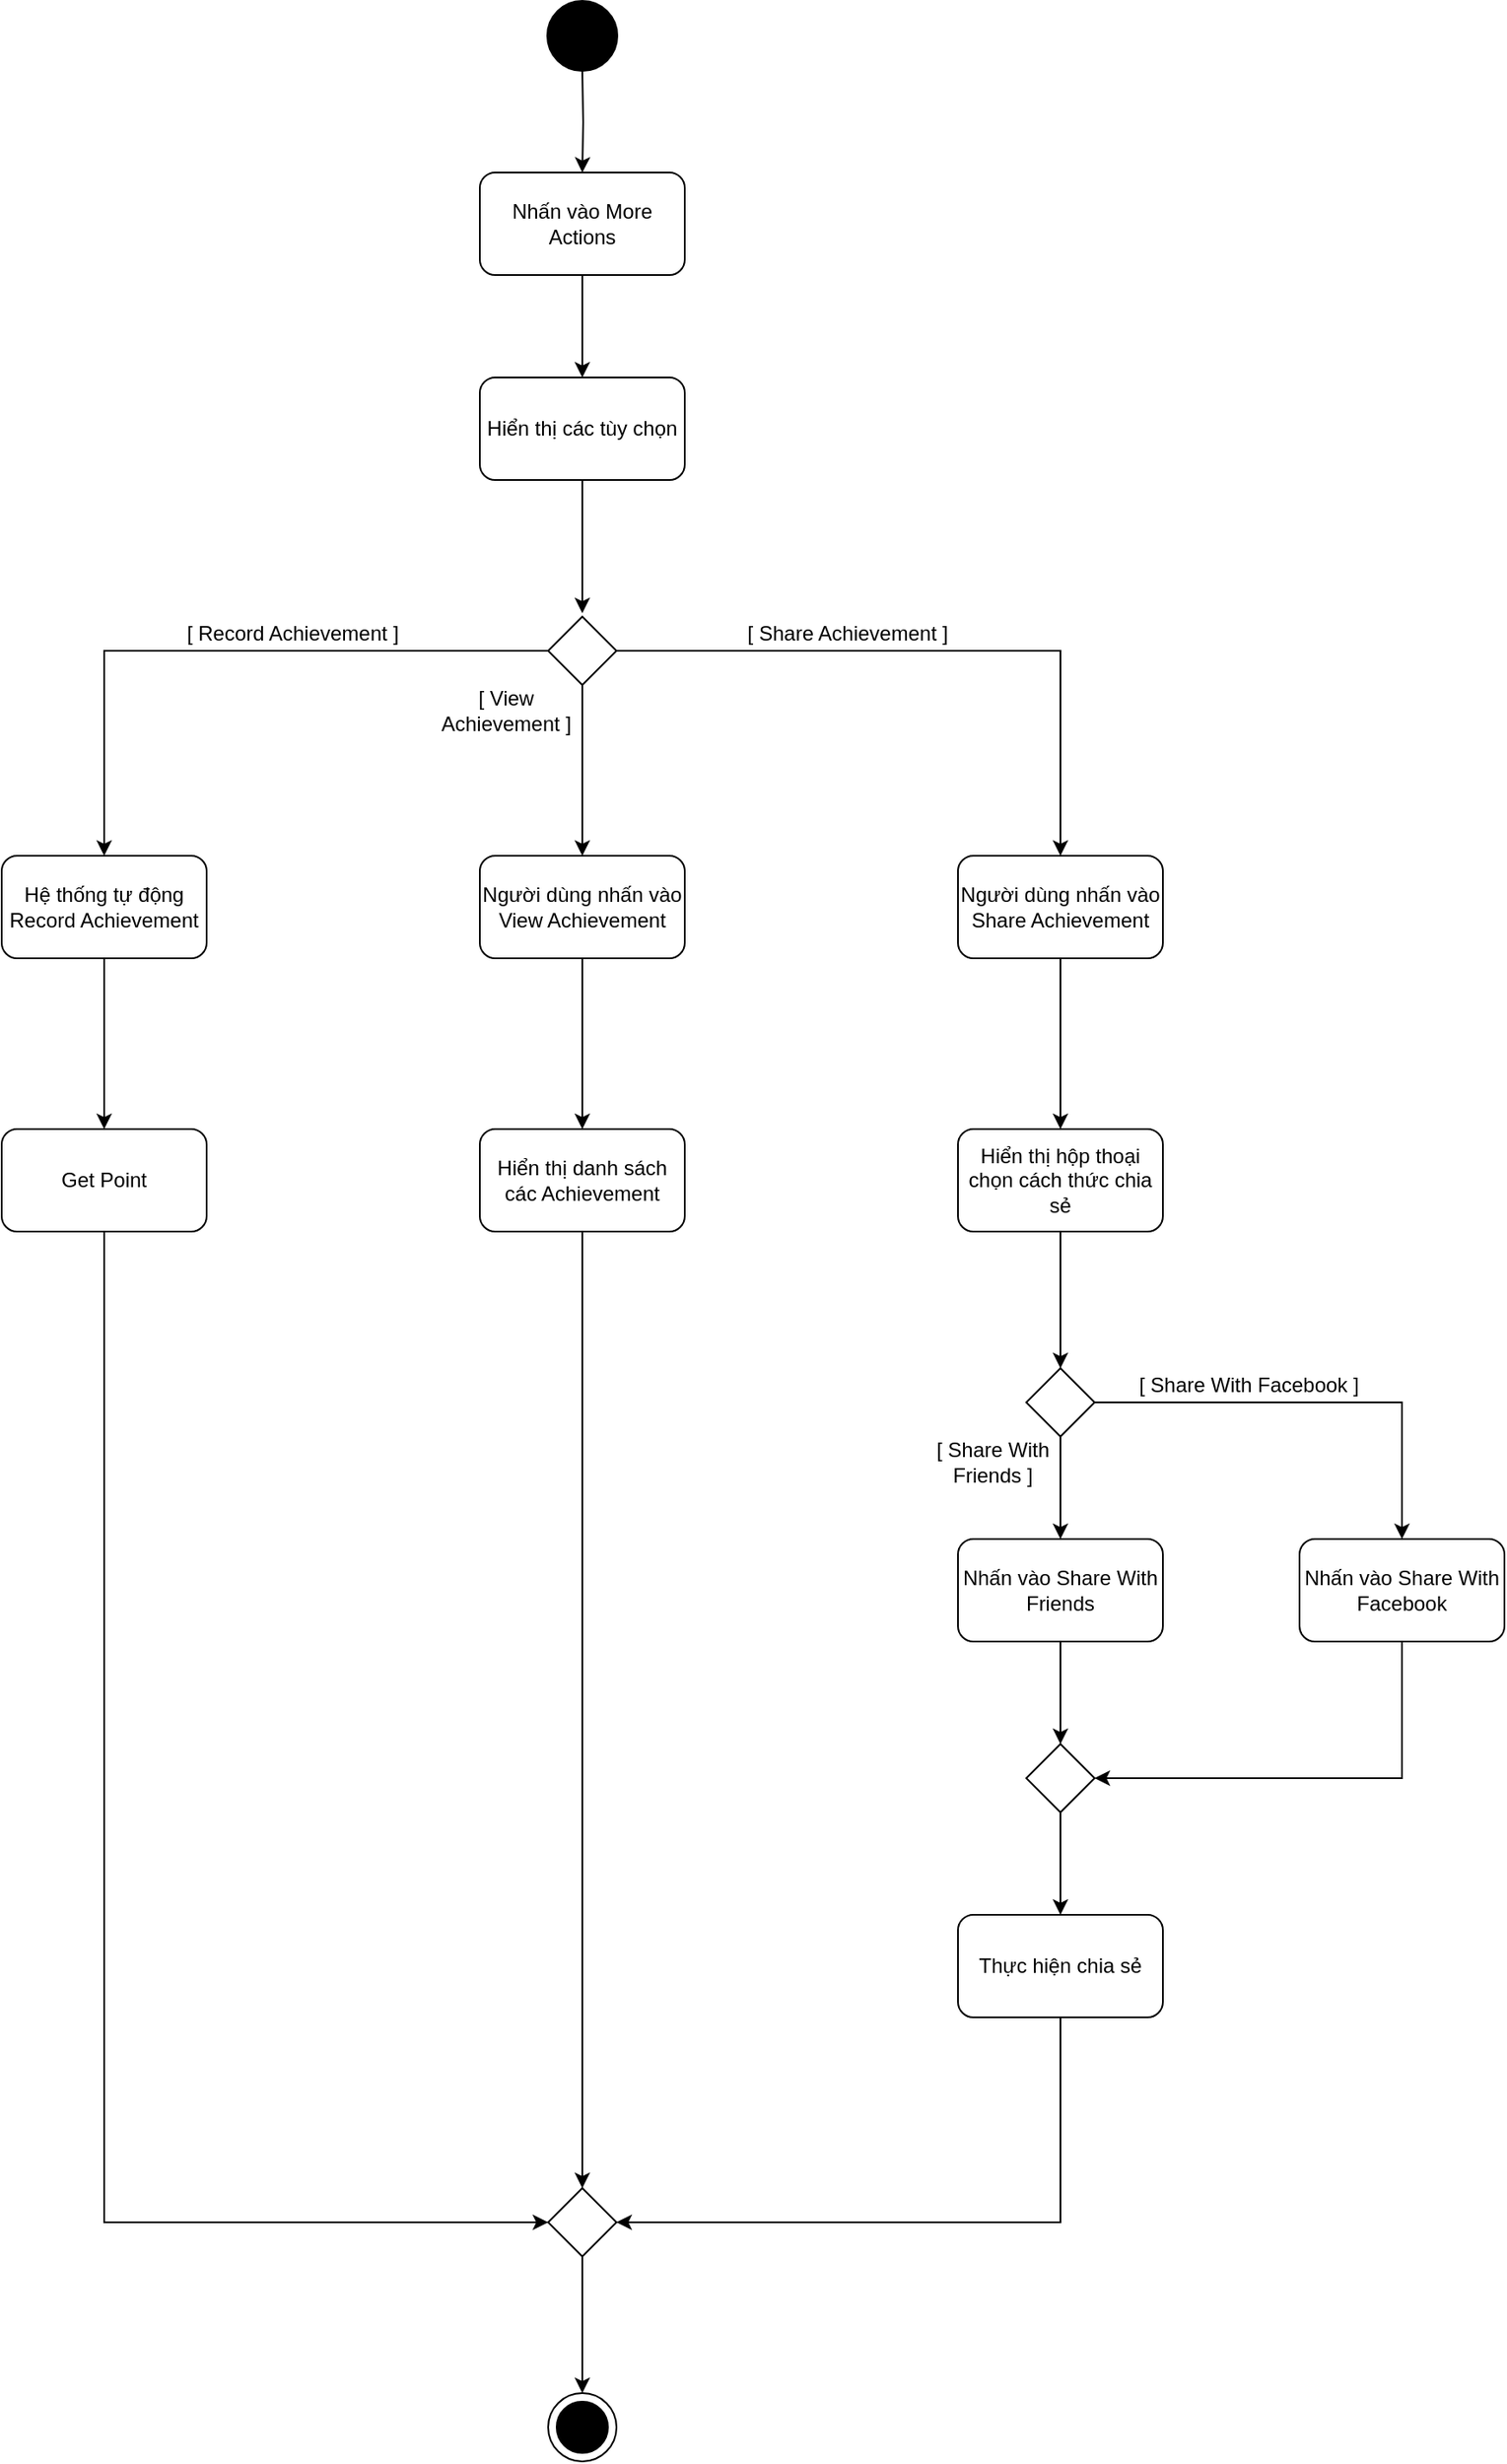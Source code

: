 <mxfile version="13.6.5">
    <diagram name="Page-1" id="52a04d89-c75d-2922-d76d-85b35f80e030">
        <mxGraphModel dx="990" dy="585" grid="1" gridSize="10" guides="1" tooltips="1" connect="1" arrows="1" fold="1" page="1" pageScale="1" pageWidth="1100" pageHeight="850" background="#ffffff" math="0" shadow="0">
            <root>
                <mxCell id="0"/>
                <mxCell id="1" parent="0"/>
                <mxCell id="6" value="" style="shape=ellipse;html=1;fillColor=#000000;strokeWidth=2;verticalLabelPosition=bottom;verticalAlignment=top;perimeter=ellipsePerimeter;" parent="1" vertex="1">
                    <mxGeometry x="480" y="40" width="40" height="40" as="geometry"/>
                </mxCell>
                <mxCell id="31" style="edgeStyle=orthogonalEdgeStyle;rounded=0;orthogonalLoop=1;jettySize=auto;html=1;entryX=0;entryY=0.5;entryDx=0;entryDy=0;" parent="1" source="7" edge="1">
                    <mxGeometry relative="1" as="geometry">
                        <mxPoint x="500" y="398" as="targetPoint"/>
                    </mxGeometry>
                </mxCell>
                <mxCell id="7" value="Hiển thị các tùy chọn" style="rounded=1;whiteSpace=wrap;html=1;" parent="1" vertex="1">
                    <mxGeometry x="440" y="260" width="120" height="60" as="geometry"/>
                </mxCell>
                <mxCell id="143" style="edgeStyle=orthogonalEdgeStyle;rounded=0;orthogonalLoop=1;jettySize=auto;html=1;entryX=0.5;entryY=0;entryDx=0;entryDy=0;" parent="1" source="32" target="142" edge="1">
                    <mxGeometry relative="1" as="geometry"/>
                </mxCell>
                <mxCell id="32" value="&lt;span&gt;Người dùng nhấn vào View Achievement&lt;/span&gt;" style="rounded=1;whiteSpace=wrap;html=1;" parent="1" vertex="1">
                    <mxGeometry x="440" y="540" width="120" height="60" as="geometry"/>
                </mxCell>
                <mxCell id="145" style="edgeStyle=orthogonalEdgeStyle;rounded=0;orthogonalLoop=1;jettySize=auto;html=1;" parent="1" source="33" target="43" edge="1">
                    <mxGeometry relative="1" as="geometry"/>
                </mxCell>
                <mxCell id="33" value="Hệ thống tự động Record Achievement" style="rounded=1;whiteSpace=wrap;html=1;" parent="1" vertex="1">
                    <mxGeometry x="160" y="540" width="120" height="60" as="geometry"/>
                </mxCell>
                <mxCell id="131" style="edgeStyle=orthogonalEdgeStyle;rounded=0;orthogonalLoop=1;jettySize=auto;html=1;entryX=0.5;entryY=0;entryDx=0;entryDy=0;" parent="1" source="37" target="129" edge="1">
                    <mxGeometry relative="1" as="geometry"/>
                </mxCell>
                <mxCell id="133" style="edgeStyle=orthogonalEdgeStyle;rounded=0;orthogonalLoop=1;jettySize=auto;html=1;" parent="1" source="37" target="132" edge="1">
                    <mxGeometry relative="1" as="geometry"/>
                </mxCell>
                <mxCell id="37" value="" style="shape=rhombus;html=1;verticalLabelPosition=bottom;verticalAlignment=top;" parent="1" vertex="1">
                    <mxGeometry x="760" y="840" width="40" height="40" as="geometry"/>
                </mxCell>
                <mxCell id="148" style="edgeStyle=orthogonalEdgeStyle;rounded=0;orthogonalLoop=1;jettySize=auto;html=1;entryX=0;entryY=0.5;entryDx=0;entryDy=0;" parent="1" source="43" target="140" edge="1">
                    <mxGeometry relative="1" as="geometry">
                        <Array as="points">
                            <mxPoint x="220" y="1340"/>
                        </Array>
                    </mxGeometry>
                </mxCell>
                <mxCell id="43" value="Get Point" style="rounded=1;whiteSpace=wrap;html=1;" parent="1" vertex="1">
                    <mxGeometry x="160" y="700" width="120" height="60" as="geometry"/>
                </mxCell>
                <mxCell id="103" value="" style="shape=mxgraph.sysml.actFinal;html=1;verticalLabelPosition=bottom;labelBackgroundColor=#ffffff;verticalAlign=top;" parent="1" vertex="1">
                    <mxGeometry x="480" y="1440" width="40" height="40" as="geometry"/>
                </mxCell>
                <mxCell id="112" style="edgeStyle=orthogonalEdgeStyle;rounded=0;orthogonalLoop=1;jettySize=auto;html=1;entryX=0.5;entryY=0;entryDx=0;entryDy=0;" parent="1" source="107" target="7" edge="1">
                    <mxGeometry relative="1" as="geometry"/>
                </mxCell>
                <mxCell id="107" value="Nhấn vào More Actions" style="rounded=1;whiteSpace=wrap;html=1;" parent="1" vertex="1">
                    <mxGeometry x="440" y="140" width="120" height="60" as="geometry"/>
                </mxCell>
                <mxCell id="111" style="edgeStyle=orthogonalEdgeStyle;rounded=0;orthogonalLoop=1;jettySize=auto;html=1;" parent="1" target="107" edge="1">
                    <mxGeometry relative="1" as="geometry">
                        <mxPoint x="500" y="80" as="sourcePoint"/>
                    </mxGeometry>
                </mxCell>
                <mxCell id="126" style="edgeStyle=orthogonalEdgeStyle;rounded=0;orthogonalLoop=1;jettySize=auto;html=1;" parent="1" source="113" target="124" edge="1">
                    <mxGeometry relative="1" as="geometry"/>
                </mxCell>
                <mxCell id="113" value="Người dùng nhấn vào Share Achievement" style="rounded=1;whiteSpace=wrap;html=1;" parent="1" vertex="1">
                    <mxGeometry x="720" y="540" width="120" height="60" as="geometry"/>
                </mxCell>
                <mxCell id="121" style="edgeStyle=orthogonalEdgeStyle;rounded=0;orthogonalLoop=1;jettySize=auto;html=1;" parent="1" source="120" target="33" edge="1">
                    <mxGeometry relative="1" as="geometry"/>
                </mxCell>
                <mxCell id="122" style="edgeStyle=orthogonalEdgeStyle;rounded=0;orthogonalLoop=1;jettySize=auto;html=1;entryX=0.5;entryY=0;entryDx=0;entryDy=0;" parent="1" source="120" target="32" edge="1">
                    <mxGeometry relative="1" as="geometry"/>
                </mxCell>
                <mxCell id="123" style="edgeStyle=orthogonalEdgeStyle;rounded=0;orthogonalLoop=1;jettySize=auto;html=1;entryX=0.5;entryY=0;entryDx=0;entryDy=0;" parent="1" source="120" target="113" edge="1">
                    <mxGeometry relative="1" as="geometry"/>
                </mxCell>
                <mxCell id="120" value="" style="shape=rhombus;html=1;verticalLabelPosition=bottom;verticalAlignment=top;" parent="1" vertex="1">
                    <mxGeometry x="480" y="400" width="40" height="40" as="geometry"/>
                </mxCell>
                <mxCell id="128" style="edgeStyle=orthogonalEdgeStyle;rounded=0;orthogonalLoop=1;jettySize=auto;html=1;entryX=0.5;entryY=0;entryDx=0;entryDy=0;" parent="1" source="124" target="37" edge="1">
                    <mxGeometry relative="1" as="geometry"/>
                </mxCell>
                <mxCell id="124" value="Hiển thị hộp thoại chọn cách thức chia sẻ" style="rounded=1;whiteSpace=wrap;html=1;" parent="1" vertex="1">
                    <mxGeometry x="720" y="700" width="120" height="60" as="geometry"/>
                </mxCell>
                <mxCell id="136" style="edgeStyle=orthogonalEdgeStyle;rounded=0;orthogonalLoop=1;jettySize=auto;html=1;entryX=0.5;entryY=0;entryDx=0;entryDy=0;" parent="1" source="129" target="135" edge="1">
                    <mxGeometry relative="1" as="geometry"/>
                </mxCell>
                <mxCell id="129" value="Nhấn vào Share With Friends" style="rounded=1;whiteSpace=wrap;html=1;" parent="1" vertex="1">
                    <mxGeometry x="720" y="940" width="120" height="60" as="geometry"/>
                </mxCell>
                <mxCell id="139" style="edgeStyle=orthogonalEdgeStyle;rounded=0;orthogonalLoop=1;jettySize=auto;html=1;entryX=1;entryY=0.5;entryDx=0;entryDy=0;" parent="1" source="132" target="135" edge="1">
                    <mxGeometry relative="1" as="geometry">
                        <Array as="points">
                            <mxPoint x="980" y="1080"/>
                        </Array>
                    </mxGeometry>
                </mxCell>
                <mxCell id="132" value="Nhấn vào Share With Facebook" style="rounded=1;whiteSpace=wrap;html=1;" parent="1" vertex="1">
                    <mxGeometry x="920" y="940" width="120" height="60" as="geometry"/>
                </mxCell>
                <mxCell id="146" style="edgeStyle=orthogonalEdgeStyle;rounded=0;orthogonalLoop=1;jettySize=auto;html=1;entryX=1;entryY=0.5;entryDx=0;entryDy=0;" parent="1" source="134" target="140" edge="1">
                    <mxGeometry relative="1" as="geometry">
                        <Array as="points">
                            <mxPoint x="780" y="1340"/>
                        </Array>
                    </mxGeometry>
                </mxCell>
                <mxCell id="134" value="Thực hiện chia sẻ" style="rounded=1;whiteSpace=wrap;html=1;" parent="1" vertex="1">
                    <mxGeometry x="720" y="1160" width="120" height="60" as="geometry"/>
                </mxCell>
                <mxCell id="138" style="edgeStyle=orthogonalEdgeStyle;rounded=0;orthogonalLoop=1;jettySize=auto;html=1;entryX=0.5;entryY=0;entryDx=0;entryDy=0;" parent="1" source="135" target="134" edge="1">
                    <mxGeometry relative="1" as="geometry"/>
                </mxCell>
                <mxCell id="135" value="" style="shape=rhombus;html=1;verticalLabelPosition=bottom;verticalAlignment=top;" parent="1" vertex="1">
                    <mxGeometry x="760" y="1060" width="40" height="40" as="geometry"/>
                </mxCell>
                <mxCell id="149" style="edgeStyle=orthogonalEdgeStyle;rounded=0;orthogonalLoop=1;jettySize=auto;html=1;entryX=0.5;entryY=0;entryDx=0;entryDy=0;entryPerimeter=0;" parent="1" source="140" target="103" edge="1">
                    <mxGeometry relative="1" as="geometry"/>
                </mxCell>
                <mxCell id="140" value="" style="shape=rhombus;html=1;verticalLabelPosition=bottom;verticalAlignment=top;" parent="1" vertex="1">
                    <mxGeometry x="480" y="1320" width="40" height="40" as="geometry"/>
                </mxCell>
                <mxCell id="147" style="edgeStyle=orthogonalEdgeStyle;rounded=0;orthogonalLoop=1;jettySize=auto;html=1;" parent="1" source="142" target="140" edge="1">
                    <mxGeometry relative="1" as="geometry"/>
                </mxCell>
                <mxCell id="142" value="Hiển thị danh sách các Achievement" style="rounded=1;whiteSpace=wrap;html=1;" parent="1" vertex="1">
                    <mxGeometry x="440" y="700" width="120" height="60" as="geometry"/>
                </mxCell>
                <mxCell id="150" value="[ Share Achievement ]" style="text;html=1;align=center;verticalAlign=middle;resizable=0;points=[];autosize=1;" parent="1" vertex="1">
                    <mxGeometry x="590" y="400" width="130" height="20" as="geometry"/>
                </mxCell>
                <mxCell id="151" value="[ Record Achievement ]" style="text;html=1;align=center;verticalAlign=middle;resizable=0;points=[];autosize=1;" parent="1" vertex="1">
                    <mxGeometry x="260" y="400" width="140" height="20" as="geometry"/>
                </mxCell>
                <mxCell id="152" value="[ View &lt;br&gt;Achievement ]" style="text;html=1;align=center;verticalAlign=middle;resizable=0;points=[];autosize=1;" parent="1" vertex="1">
                    <mxGeometry x="410" y="440" width="90" height="30" as="geometry"/>
                </mxCell>
                <mxCell id="153" value="[&amp;nbsp;&lt;span&gt;Share With Facebook&amp;nbsp;&lt;/span&gt;]" style="text;html=1;align=center;verticalAlign=middle;resizable=0;points=[];autosize=1;" parent="1" vertex="1">
                    <mxGeometry x="820" y="840" width="140" height="20" as="geometry"/>
                </mxCell>
                <mxCell id="154" value="[&amp;nbsp;&lt;span&gt;Share With &lt;br&gt;Friends&amp;nbsp;&lt;/span&gt;]" style="text;html=1;align=center;verticalAlign=middle;resizable=0;points=[];autosize=1;" parent="1" vertex="1">
                    <mxGeometry x="700" y="880" width="80" height="30" as="geometry"/>
                </mxCell>
            </root>
        </mxGraphModel>
    </diagram>
</mxfile>